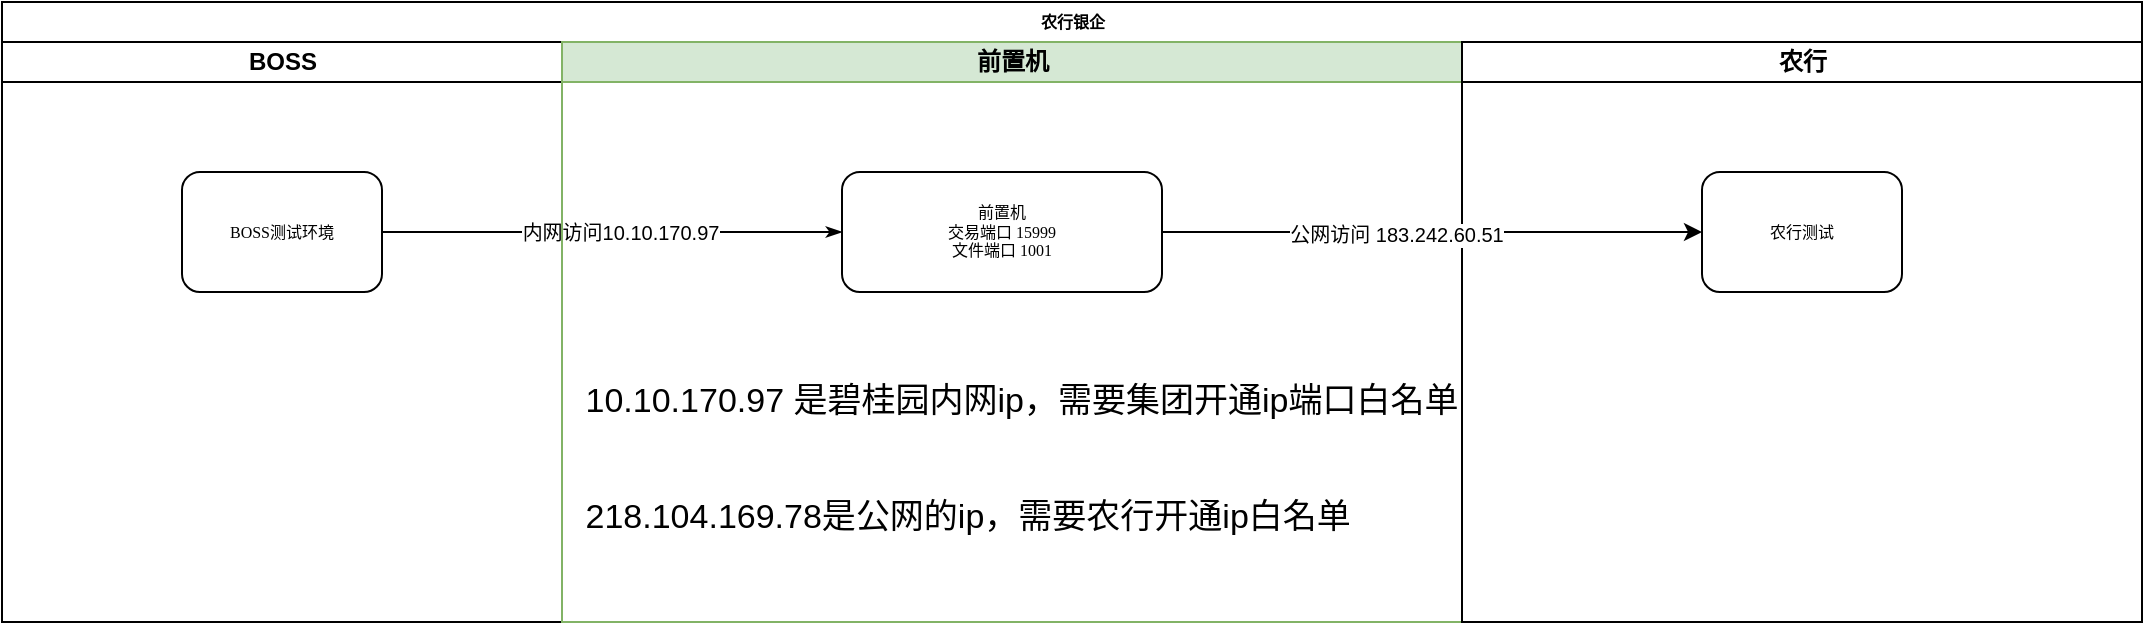 <mxfile version="20.2.3" type="github">
  <diagram id="b9RKorGwAs1O7RPQeRaa" name="第 1 页">
    <mxGraphModel dx="968" dy="475" grid="1" gridSize="10" guides="1" tooltips="1" connect="1" arrows="1" fold="1" page="1" pageScale="1" pageWidth="827" pageHeight="1169" math="0" shadow="0">
      <root>
        <mxCell id="0" />
        <mxCell id="1" parent="0" />
        <mxCell id="AbcOTtoR01-K_mHgWQP5-1" value="农行银企" style="swimlane;html=1;childLayout=stackLayout;startSize=20;rounded=0;shadow=0;labelBackgroundColor=none;strokeWidth=1;fontFamily=Verdana;fontSize=8;align=center;" vertex="1" parent="1">
          <mxGeometry x="70" y="70" width="1070" height="310" as="geometry" />
        </mxCell>
        <mxCell id="AbcOTtoR01-K_mHgWQP5-2" value="BOSS" style="swimlane;html=1;startSize=20;" vertex="1" parent="AbcOTtoR01-K_mHgWQP5-1">
          <mxGeometry y="20" width="280" height="290" as="geometry" />
        </mxCell>
        <mxCell id="AbcOTtoR01-K_mHgWQP5-3" value="BOSS测试环境" style="rounded=1;whiteSpace=wrap;html=1;shadow=0;labelBackgroundColor=none;strokeWidth=1;fontFamily=Verdana;fontSize=8;align=center;" vertex="1" parent="AbcOTtoR01-K_mHgWQP5-2">
          <mxGeometry x="90" y="65" width="100" height="60" as="geometry" />
        </mxCell>
        <mxCell id="AbcOTtoR01-K_mHgWQP5-4" style="edgeStyle=orthogonalEdgeStyle;rounded=1;html=1;labelBackgroundColor=none;startArrow=none;startFill=0;startSize=5;endArrow=classicThin;endFill=1;endSize=5;jettySize=auto;orthogonalLoop=1;strokeWidth=1;fontFamily=Verdana;fontSize=8" edge="1" parent="AbcOTtoR01-K_mHgWQP5-1" source="AbcOTtoR01-K_mHgWQP5-3" target="AbcOTtoR01-K_mHgWQP5-7">
          <mxGeometry relative="1" as="geometry" />
        </mxCell>
        <mxCell id="AbcOTtoR01-K_mHgWQP5-5" value="内网访问10.10.170.97" style="edgeLabel;html=1;align=center;verticalAlign=middle;resizable=0;points=[];fontSize=10;" vertex="1" connectable="0" parent="AbcOTtoR01-K_mHgWQP5-4">
          <mxGeometry x="0.182" y="1" relative="1" as="geometry">
            <mxPoint x="-17" y="1" as="offset" />
          </mxGeometry>
        </mxCell>
        <mxCell id="AbcOTtoR01-K_mHgWQP5-6" value="前置机" style="swimlane;html=1;startSize=20;fillColor=#d5e8d4;strokeColor=#82b366;" vertex="1" parent="AbcOTtoR01-K_mHgWQP5-1">
          <mxGeometry x="280" y="20" width="450" height="290" as="geometry" />
        </mxCell>
        <mxCell id="AbcOTtoR01-K_mHgWQP5-7" value="前置机&lt;br&gt;交易端口 15999&lt;br&gt;文件端口 1001" style="rounded=1;whiteSpace=wrap;html=1;shadow=0;labelBackgroundColor=none;strokeWidth=1;fontFamily=Verdana;fontSize=8;align=center;" vertex="1" parent="AbcOTtoR01-K_mHgWQP5-6">
          <mxGeometry x="140" y="65" width="160" height="60" as="geometry" />
        </mxCell>
        <mxCell id="AbcOTtoR01-K_mHgWQP5-8" value="&lt;h1 style=&quot;&quot;&gt;&lt;span style=&quot;font-weight: normal; font-size: 17px;&quot;&gt;10.10.170.97 是碧桂园内网ip，需要集团开通ip端口白名单&lt;/span&gt;&lt;/h1&gt;&lt;br&gt;&lt;div&gt;&lt;br&gt;&lt;/div&gt;&lt;span style=&quot;font-size: 17px;&quot;&gt;&lt;div style=&quot;text-align: left;&quot;&gt;&lt;span style=&quot;background-color: initial;&quot;&gt;218.104.169.78是&lt;/span&gt;&lt;span style=&quot;background-color: initial;&quot;&gt;公网的ip，需要农行开通ip白名单&lt;/span&gt;&lt;/div&gt;&lt;/span&gt;" style="text;html=1;strokeColor=none;fillColor=none;align=center;verticalAlign=middle;whiteSpace=wrap;rounded=0;fontSize=10;" vertex="1" parent="AbcOTtoR01-K_mHgWQP5-6">
          <mxGeometry x="10" y="160" width="440" height="80" as="geometry" />
        </mxCell>
        <mxCell id="AbcOTtoR01-K_mHgWQP5-9" value="农行" style="swimlane;html=1;startSize=20;" vertex="1" parent="AbcOTtoR01-K_mHgWQP5-1">
          <mxGeometry x="730" y="20" width="340" height="290" as="geometry" />
        </mxCell>
        <mxCell id="AbcOTtoR01-K_mHgWQP5-10" value="农行测试" style="rounded=1;whiteSpace=wrap;html=1;shadow=0;labelBackgroundColor=none;strokeWidth=1;fontFamily=Verdana;fontSize=8;align=center;" vertex="1" parent="AbcOTtoR01-K_mHgWQP5-9">
          <mxGeometry x="120" y="65" width="100" height="60" as="geometry" />
        </mxCell>
        <mxCell id="AbcOTtoR01-K_mHgWQP5-11" value="" style="endArrow=classic;html=1;rounded=0;fontSize=10;entryX=0;entryY=0.5;entryDx=0;entryDy=0;exitX=1;exitY=0.5;exitDx=0;exitDy=0;" edge="1" parent="AbcOTtoR01-K_mHgWQP5-1" source="AbcOTtoR01-K_mHgWQP5-7" target="AbcOTtoR01-K_mHgWQP5-10">
          <mxGeometry width="50" height="50" relative="1" as="geometry">
            <mxPoint x="420" y="220" as="sourcePoint" />
            <mxPoint x="470" y="170" as="targetPoint" />
          </mxGeometry>
        </mxCell>
        <mxCell id="AbcOTtoR01-K_mHgWQP5-12" value="公网访问 183.242.60.51" style="edgeLabel;html=1;align=center;verticalAlign=middle;resizable=0;points=[];fontSize=10;" vertex="1" connectable="0" parent="AbcOTtoR01-K_mHgWQP5-11">
          <mxGeometry x="-0.132" y="-1" relative="1" as="geometry">
            <mxPoint as="offset" />
          </mxGeometry>
        </mxCell>
      </root>
    </mxGraphModel>
  </diagram>
</mxfile>
